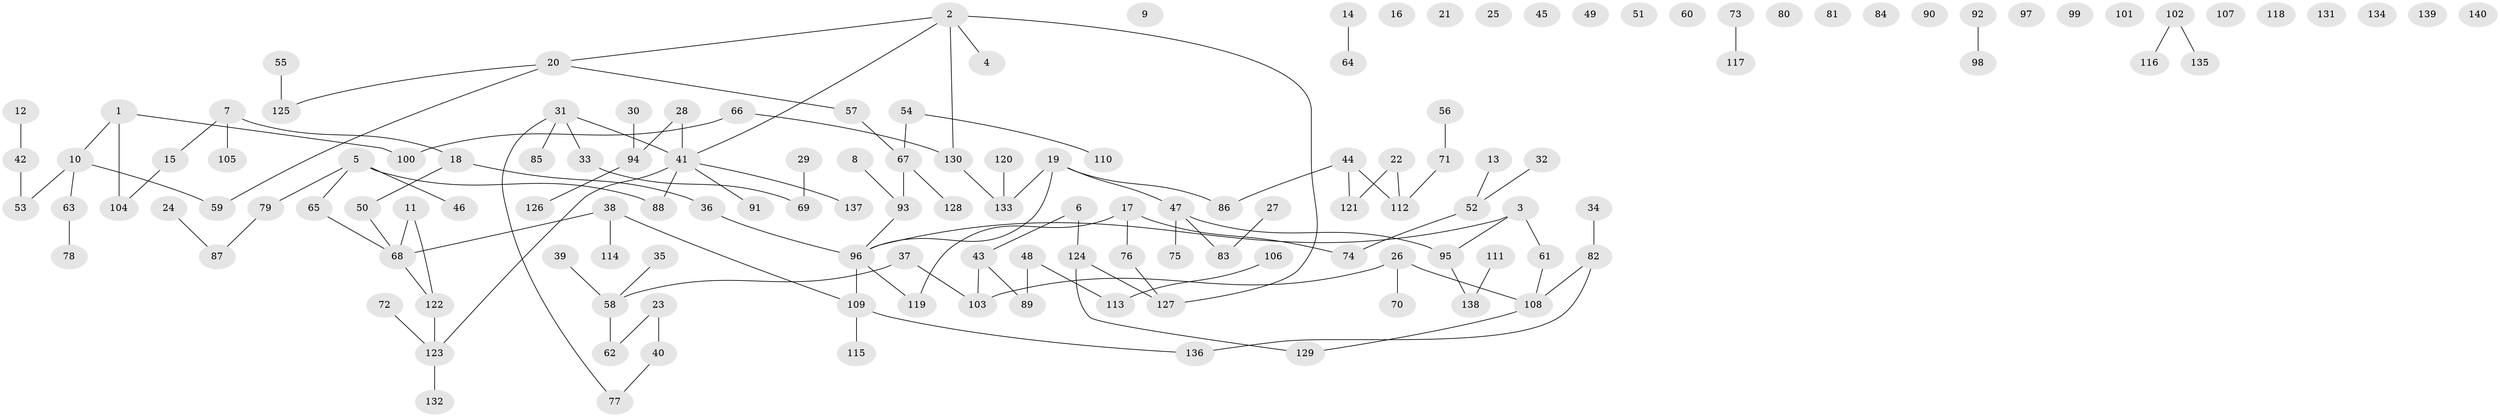 // Generated by graph-tools (version 1.1) at 2025/00/03/09/25 03:00:40]
// undirected, 140 vertices, 128 edges
graph export_dot {
graph [start="1"]
  node [color=gray90,style=filled];
  1;
  2;
  3;
  4;
  5;
  6;
  7;
  8;
  9;
  10;
  11;
  12;
  13;
  14;
  15;
  16;
  17;
  18;
  19;
  20;
  21;
  22;
  23;
  24;
  25;
  26;
  27;
  28;
  29;
  30;
  31;
  32;
  33;
  34;
  35;
  36;
  37;
  38;
  39;
  40;
  41;
  42;
  43;
  44;
  45;
  46;
  47;
  48;
  49;
  50;
  51;
  52;
  53;
  54;
  55;
  56;
  57;
  58;
  59;
  60;
  61;
  62;
  63;
  64;
  65;
  66;
  67;
  68;
  69;
  70;
  71;
  72;
  73;
  74;
  75;
  76;
  77;
  78;
  79;
  80;
  81;
  82;
  83;
  84;
  85;
  86;
  87;
  88;
  89;
  90;
  91;
  92;
  93;
  94;
  95;
  96;
  97;
  98;
  99;
  100;
  101;
  102;
  103;
  104;
  105;
  106;
  107;
  108;
  109;
  110;
  111;
  112;
  113;
  114;
  115;
  116;
  117;
  118;
  119;
  120;
  121;
  122;
  123;
  124;
  125;
  126;
  127;
  128;
  129;
  130;
  131;
  132;
  133;
  134;
  135;
  136;
  137;
  138;
  139;
  140;
  1 -- 10;
  1 -- 100;
  1 -- 104;
  2 -- 4;
  2 -- 20;
  2 -- 41;
  2 -- 127;
  2 -- 130;
  3 -- 61;
  3 -- 95;
  3 -- 96;
  5 -- 46;
  5 -- 65;
  5 -- 79;
  5 -- 88;
  6 -- 43;
  6 -- 124;
  7 -- 15;
  7 -- 18;
  7 -- 105;
  8 -- 93;
  10 -- 53;
  10 -- 59;
  10 -- 63;
  11 -- 68;
  11 -- 122;
  12 -- 42;
  13 -- 52;
  14 -- 64;
  15 -- 104;
  17 -- 74;
  17 -- 76;
  17 -- 119;
  18 -- 36;
  18 -- 50;
  19 -- 47;
  19 -- 86;
  19 -- 96;
  19 -- 133;
  20 -- 57;
  20 -- 59;
  20 -- 125;
  22 -- 112;
  22 -- 121;
  23 -- 40;
  23 -- 62;
  24 -- 87;
  26 -- 70;
  26 -- 103;
  26 -- 108;
  27 -- 83;
  28 -- 41;
  28 -- 94;
  29 -- 69;
  30 -- 94;
  31 -- 33;
  31 -- 41;
  31 -- 77;
  31 -- 85;
  32 -- 52;
  33 -- 69;
  34 -- 82;
  35 -- 58;
  36 -- 96;
  37 -- 58;
  37 -- 103;
  38 -- 68;
  38 -- 109;
  38 -- 114;
  39 -- 58;
  40 -- 77;
  41 -- 88;
  41 -- 91;
  41 -- 123;
  41 -- 137;
  42 -- 53;
  43 -- 89;
  43 -- 103;
  44 -- 86;
  44 -- 112;
  44 -- 121;
  47 -- 75;
  47 -- 83;
  47 -- 95;
  48 -- 89;
  48 -- 113;
  50 -- 68;
  52 -- 74;
  54 -- 67;
  54 -- 110;
  55 -- 125;
  56 -- 71;
  57 -- 67;
  58 -- 62;
  61 -- 108;
  63 -- 78;
  65 -- 68;
  66 -- 100;
  66 -- 130;
  67 -- 93;
  67 -- 128;
  68 -- 122;
  71 -- 112;
  72 -- 123;
  73 -- 117;
  76 -- 127;
  79 -- 87;
  82 -- 108;
  82 -- 136;
  92 -- 98;
  93 -- 96;
  94 -- 126;
  95 -- 138;
  96 -- 109;
  96 -- 119;
  102 -- 116;
  102 -- 135;
  106 -- 113;
  108 -- 129;
  109 -- 115;
  109 -- 136;
  111 -- 138;
  120 -- 133;
  122 -- 123;
  123 -- 132;
  124 -- 127;
  124 -- 129;
  130 -- 133;
}
